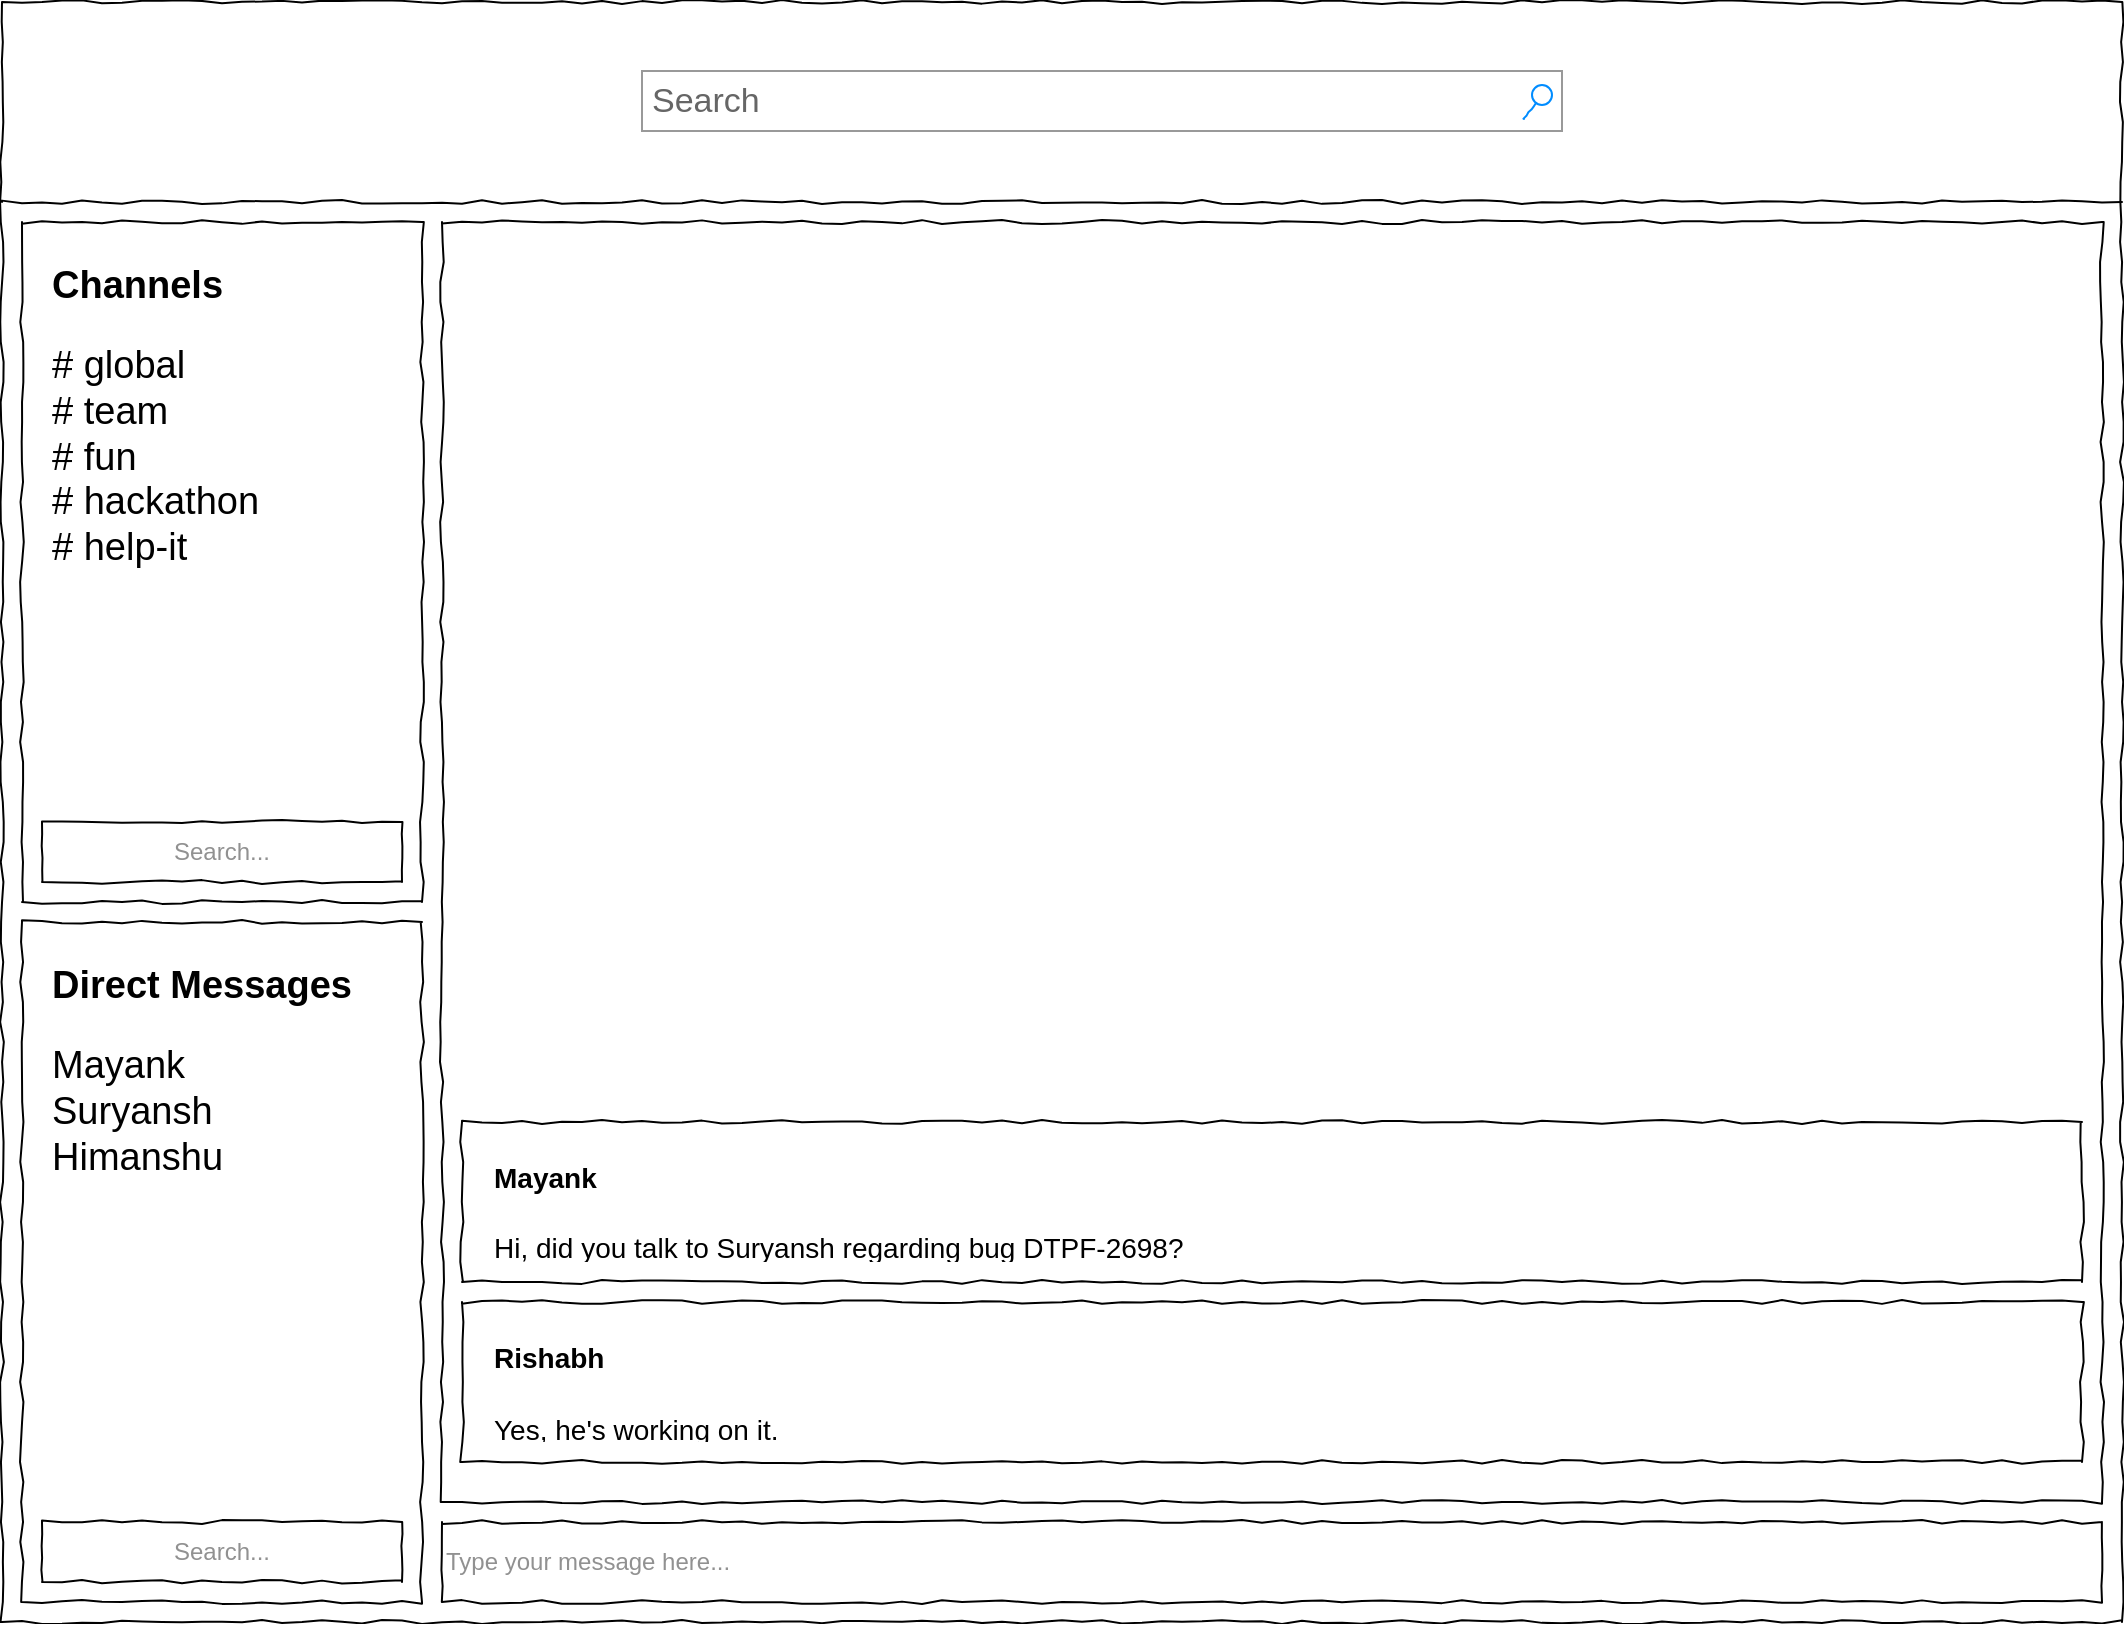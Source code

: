 <mxfile version="13.10.4" type="github">
  <diagram name="Page-1" id="03018318-947c-dd8e-b7a3-06fadd420f32">
    <mxGraphModel dx="1527" dy="1019" grid="1" gridSize="10" guides="1" tooltips="1" connect="1" arrows="1" fold="1" page="1" pageScale="1" pageWidth="1100" pageHeight="850" background="#ffffff" math="0" shadow="0">
      <root>
        <mxCell id="0" />
        <mxCell id="1" parent="0" />
        <mxCell id="677b7b8949515195-1" value="" style="whiteSpace=wrap;html=1;rounded=0;shadow=0;labelBackgroundColor=none;strokeColor=#000000;strokeWidth=1;fillColor=none;fontFamily=Verdana;fontSize=12;fontColor=#000000;align=center;comic=1;" parent="1" vertex="1">
          <mxGeometry x="20" y="20" width="1060" height="810" as="geometry" />
        </mxCell>
        <mxCell id="677b7b8949515195-3" value="Search" style="strokeWidth=1;shadow=0;dashed=0;align=center;html=1;shape=mxgraph.mockup.forms.searchBox;strokeColor=#999999;mainText=;strokeColor2=#008cff;fontColor=#666666;fontSize=17;align=left;spacingLeft=3;rounded=0;labelBackgroundColor=none;comic=1;" parent="1" vertex="1">
          <mxGeometry x="340" y="54.5" width="460" height="30" as="geometry" />
        </mxCell>
        <mxCell id="677b7b8949515195-8" value="" style="whiteSpace=wrap;html=1;rounded=0;shadow=0;labelBackgroundColor=none;strokeWidth=1;fillColor=none;fontFamily=Verdana;fontSize=12;align=center;comic=1;" parent="1" vertex="1">
          <mxGeometry x="30" y="480" width="200" height="340" as="geometry" />
        </mxCell>
        <mxCell id="677b7b8949515195-9" value="" style="line;strokeWidth=1;html=1;rounded=0;shadow=0;labelBackgroundColor=none;fillColor=none;fontFamily=Verdana;fontSize=14;fontColor=#000000;align=center;comic=1;" parent="1" vertex="1">
          <mxGeometry x="20" y="90" width="1060" height="60" as="geometry" />
        </mxCell>
        <mxCell id="qg8gViu0aF229nLbIGqW-1" value="" style="whiteSpace=wrap;html=1;rounded=0;shadow=0;labelBackgroundColor=none;strokeWidth=1;fillColor=none;fontFamily=Verdana;fontSize=12;align=center;comic=1;" vertex="1" parent="1">
          <mxGeometry x="30" y="130" width="200" height="340" as="geometry" />
        </mxCell>
        <mxCell id="qg8gViu0aF229nLbIGqW-2" value="" style="rounded=0;whiteSpace=wrap;html=1;comic=1;" vertex="1" parent="1">
          <mxGeometry x="240" y="130" width="830" height="640" as="geometry" />
        </mxCell>
        <mxCell id="qg8gViu0aF229nLbIGqW-3" value="&lt;div style=&quot;text-align: center&quot;&gt;&lt;span&gt;&lt;font color=&quot;#919191&quot; style=&quot;line-height: 100%&quot;&gt;Type your message here...&lt;/font&gt;&lt;/span&gt;&lt;/div&gt;" style="rounded=0;whiteSpace=wrap;html=1;comic=1;align=left;" vertex="1" parent="1">
          <mxGeometry x="240" y="780" width="830" height="40" as="geometry" />
        </mxCell>
        <mxCell id="qg8gViu0aF229nLbIGqW-7" value="&lt;font color=&quot;#919191&quot;&gt;Search...&lt;/font&gt;" style="rounded=0;whiteSpace=wrap;html=1;comic=1;" vertex="1" parent="1">
          <mxGeometry x="40" y="430" width="180" height="30" as="geometry" />
        </mxCell>
        <mxCell id="qg8gViu0aF229nLbIGqW-8" value="&lt;span style=&quot;color: rgb(145 , 145 , 145)&quot;&gt;Search...&lt;/span&gt;" style="rounded=0;whiteSpace=wrap;html=1;comic=1;" vertex="1" parent="1">
          <mxGeometry x="40" y="780" width="180" height="30" as="geometry" />
        </mxCell>
        <mxCell id="qg8gViu0aF229nLbIGqW-10" value="&lt;p style=&quot;line-height: 100%&quot;&gt;&lt;/p&gt;&lt;h1&gt;&lt;font style=&quot;font-size: 19px&quot;&gt;Channels&lt;/font&gt;&lt;/h1&gt;&lt;div&gt;&lt;font style=&quot;font-size: 19px&quot;&gt;# global&lt;/font&gt;&lt;/div&gt;&lt;div&gt;&lt;font style=&quot;font-size: 19px&quot;&gt;# team&lt;/font&gt;&lt;/div&gt;&lt;div&gt;&lt;font style=&quot;font-size: 19px&quot;&gt;# fun&lt;/font&gt;&lt;/div&gt;&lt;div&gt;&lt;font style=&quot;font-size: 19px&quot;&gt;# hackathon&lt;/font&gt;&lt;/div&gt;&lt;div&gt;&lt;font style=&quot;font-size: 19px&quot;&gt;# help-it&lt;/font&gt;&lt;/div&gt;&lt;p&gt;&lt;/p&gt;" style="text;html=1;strokeColor=none;fillColor=none;spacing=5;spacingTop=-20;whiteSpace=wrap;overflow=hidden;rounded=0;comic=1;" vertex="1" parent="1">
          <mxGeometry x="40" y="140" width="180" height="280" as="geometry" />
        </mxCell>
        <mxCell id="qg8gViu0aF229nLbIGqW-13" value="&lt;h1&gt;&lt;font style=&quot;font-size: 19px&quot;&gt;Direct Messages&lt;/font&gt;&lt;/h1&gt;&lt;span style=&quot;font-size: 19px&quot;&gt;Mayank&lt;/span&gt;&lt;br&gt;&lt;span style=&quot;font-size: 19px&quot;&gt;Suryansh&lt;/span&gt;&lt;br&gt;&lt;span style=&quot;font-size: 19px&quot;&gt;Himanshu&lt;/span&gt;" style="text;html=1;strokeColor=none;fillColor=none;spacing=5;spacingTop=-20;whiteSpace=wrap;overflow=hidden;rounded=0;comic=1;container=0;" vertex="1" parent="1">
          <mxGeometry x="40" y="490" width="180" height="280" as="geometry" />
        </mxCell>
        <mxCell id="qg8gViu0aF229nLbIGqW-16" value="" style="rounded=0;whiteSpace=wrap;html=1;comic=1;" vertex="1" parent="1">
          <mxGeometry x="250" y="580" width="810" height="80" as="geometry" />
        </mxCell>
        <mxCell id="qg8gViu0aF229nLbIGqW-17" value="&lt;h1&gt;&lt;font style=&quot;font-size: 14px ; line-height: 100%&quot;&gt;Mayank&lt;/font&gt;&lt;/h1&gt;&lt;div&gt;&lt;font style=&quot;font-size: 14px ; line-height: 100%&quot;&gt;Hi, did you talk to Suryansh regarding bug DTPF-2698?&lt;/font&gt;&lt;/div&gt;" style="text;html=1;strokeColor=none;fillColor=none;spacing=5;spacingTop=-20;whiteSpace=wrap;overflow=hidden;rounded=0;comic=1;" vertex="1" parent="1">
          <mxGeometry x="261" y="585" width="790" height="65" as="geometry" />
        </mxCell>
        <mxCell id="qg8gViu0aF229nLbIGqW-18" value="" style="rounded=0;whiteSpace=wrap;html=1;comic=1;" vertex="1" parent="1">
          <mxGeometry x="250" y="670" width="810" height="80" as="geometry" />
        </mxCell>
        <mxCell id="qg8gViu0aF229nLbIGqW-19" value="&lt;h1&gt;&lt;span style=&quot;font-size: 14px&quot;&gt;Rishabh&lt;/span&gt;&lt;/h1&gt;&lt;div&gt;&lt;span style=&quot;font-size: 14px&quot;&gt;Yes, he&#39;s working on it.&lt;/span&gt;&lt;/div&gt;" style="text;html=1;strokeColor=none;fillColor=none;spacing=5;spacingTop=-20;whiteSpace=wrap;overflow=hidden;rounded=0;comic=1;" vertex="1" parent="1">
          <mxGeometry x="261" y="675" width="790" height="65" as="geometry" />
        </mxCell>
        <mxCell id="qg8gViu0aF229nLbIGqW-20" value="" style="shape=image;html=1;verticalAlign=top;verticalLabelPosition=bottom;labelBackgroundColor=#ffffff;imageAspect=0;aspect=fixed;image=https://cdn1.iconfinder.com/data/icons/social-media-rounded-corners/512/Rounded_Slack2_svg-128.png;comic=1;" vertex="1" parent="1">
          <mxGeometry x="30" y="30" width="79" height="79" as="geometry" />
        </mxCell>
      </root>
    </mxGraphModel>
  </diagram>
</mxfile>
